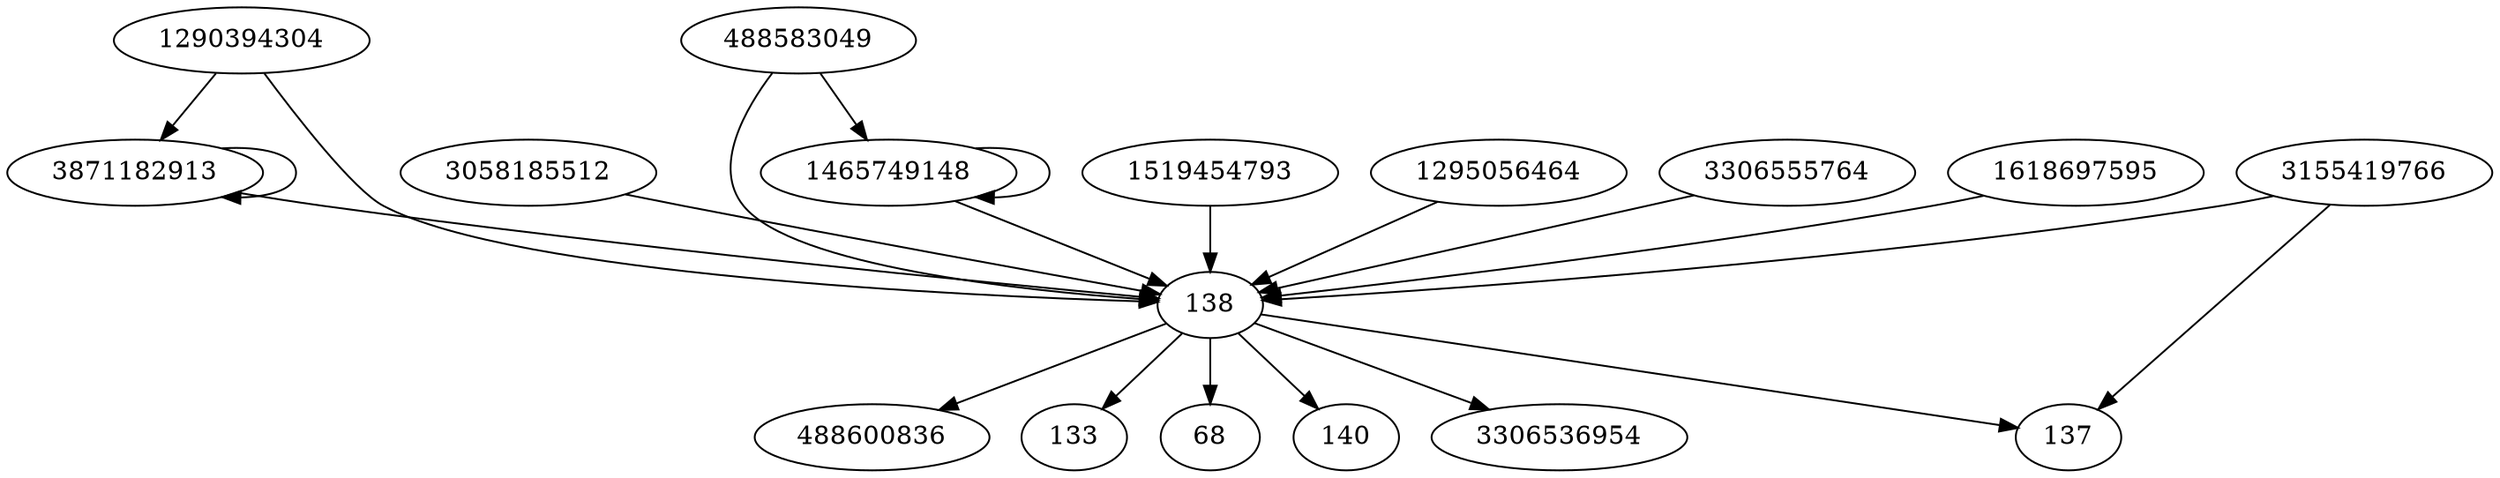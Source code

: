 digraph  {
1290394304;
3871182913;
488600836;
133;
68;
3058185512;
488583049;
1519454793;
137;
140;
138;
1295056464;
3306555764;
3155419766;
3306536954;
1618697595;
1465749148;
1290394304 -> 138;
1290394304 -> 3871182913;
3871182913 -> 138;
3871182913 -> 3871182913;
3058185512 -> 138;
488583049 -> 138;
488583049 -> 1465749148;
1519454793 -> 138;
138 -> 488600836;
138 -> 140;
138 -> 3306536954;
138 -> 137;
138 -> 133;
138 -> 68;
1295056464 -> 138;
3306555764 -> 138;
3155419766 -> 137;
3155419766 -> 138;
1618697595 -> 138;
1465749148 -> 138;
1465749148 -> 1465749148;
}
